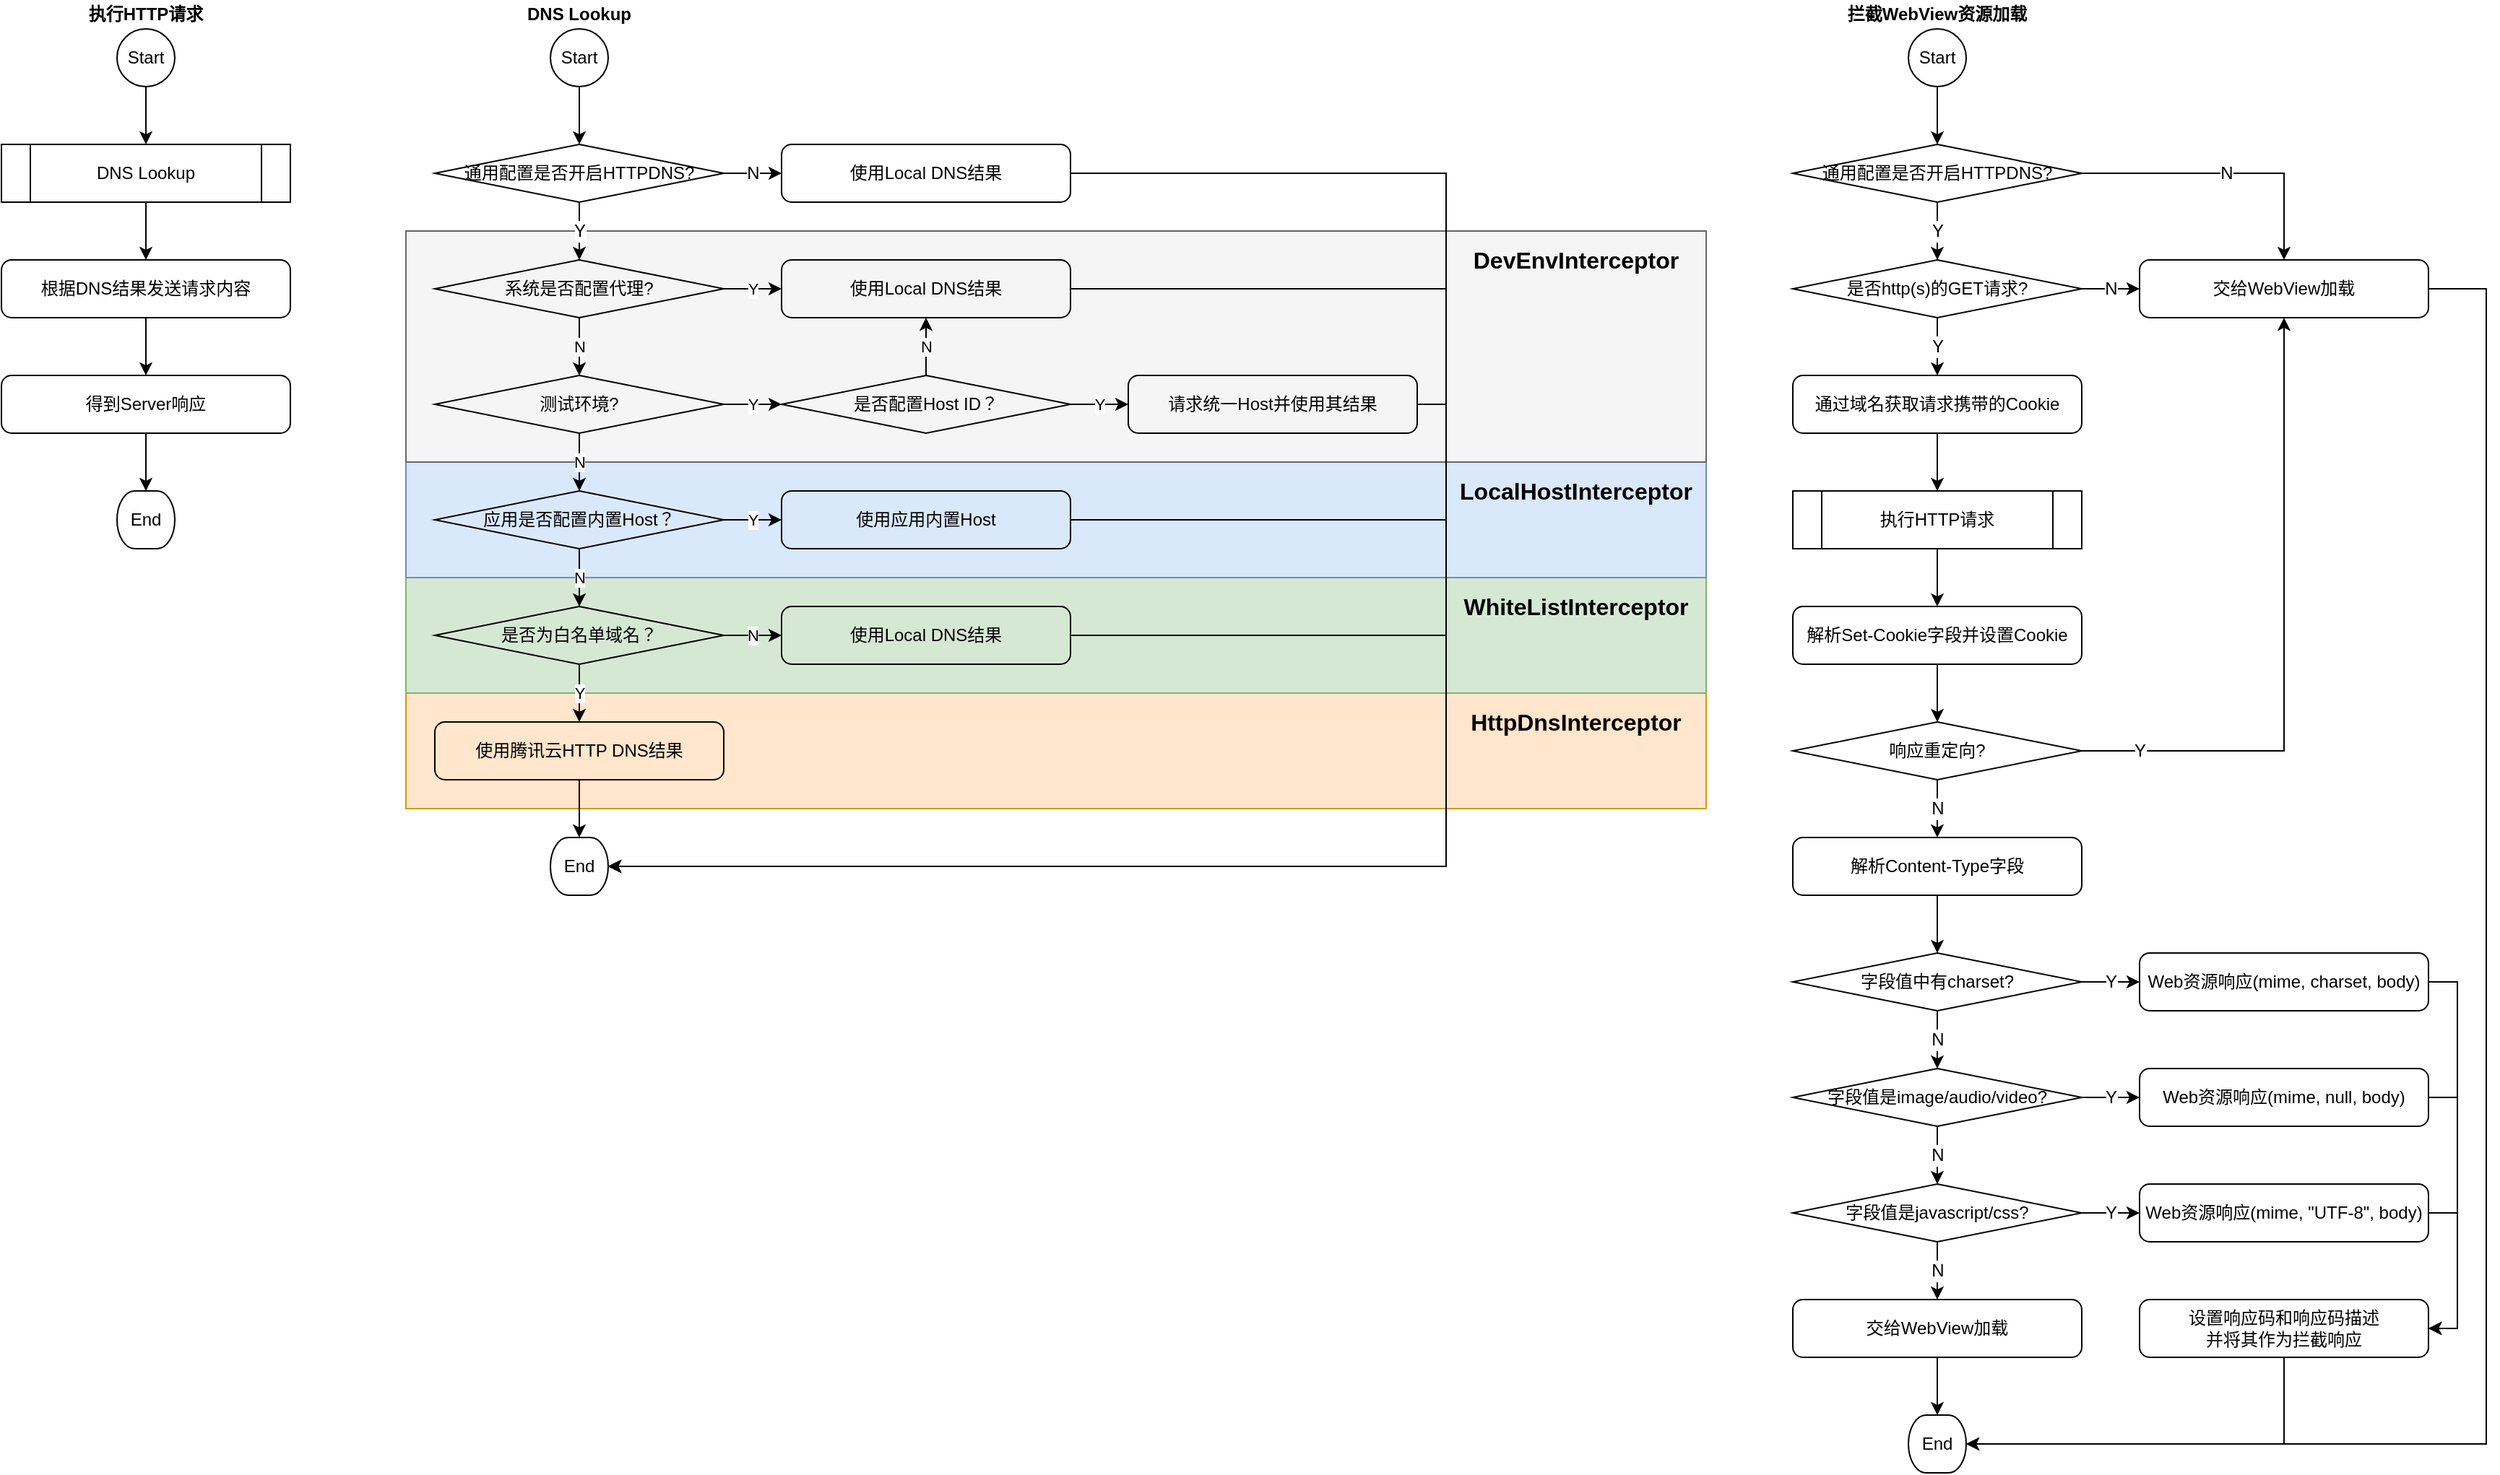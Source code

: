 <mxfile version="14.9.0" type="github">
  <diagram id="89KW_1dWedbiyGsjmDrg" name="Page-1">
    <mxGraphModel dx="2585" dy="1385" grid="1" gridSize="10" guides="1" tooltips="1" connect="1" arrows="1" fold="1" page="1" pageScale="1" pageWidth="827" pageHeight="1169" math="0" shadow="0">
      <root>
        <mxCell id="0" />
        <mxCell id="1" parent="0" />
        <mxCell id="Pe1yKk_wz3yDoeoVBeo1-56" value="" style="rounded=0;whiteSpace=wrap;html=1;strokeWidth=1;fillColor=#ffe6cc;strokeColor=#d79b00;" vertex="1" parent="1">
          <mxGeometry x="320" y="660" width="900" height="80" as="geometry" />
        </mxCell>
        <mxCell id="Pe1yKk_wz3yDoeoVBeo1-54" value="" style="rounded=0;whiteSpace=wrap;html=1;strokeWidth=1;fillColor=#d5e8d4;strokeColor=#82b366;" vertex="1" parent="1">
          <mxGeometry x="320" y="580" width="900" height="80" as="geometry" />
        </mxCell>
        <mxCell id="Pe1yKk_wz3yDoeoVBeo1-52" value="" style="rounded=0;whiteSpace=wrap;html=1;strokeWidth=1;fillColor=#dae8fc;strokeColor=#6c8ebf;" vertex="1" parent="1">
          <mxGeometry x="320" y="500" width="900" height="80" as="geometry" />
        </mxCell>
        <mxCell id="Pe1yKk_wz3yDoeoVBeo1-50" value="" style="rounded=0;whiteSpace=wrap;html=1;strokeWidth=1;fillColor=#f5f5f5;strokeColor=#666666;fontColor=#333333;" vertex="1" parent="1">
          <mxGeometry x="320" y="340" width="900" height="160" as="geometry" />
        </mxCell>
        <mxCell id="Pe1yKk_wz3yDoeoVBeo1-3" style="edgeStyle=orthogonalEdgeStyle;rounded=0;orthogonalLoop=1;jettySize=auto;html=1;" edge="1" parent="1" source="Pe1yKk_wz3yDoeoVBeo1-7" target="Pe1yKk_wz3yDoeoVBeo1-4">
          <mxGeometry relative="1" as="geometry">
            <mxPoint x="140" y="240" as="sourcePoint" />
            <mxPoint x="140" y="280" as="targetPoint" />
          </mxGeometry>
        </mxCell>
        <mxCell id="Pe1yKk_wz3yDoeoVBeo1-12" style="edgeStyle=orthogonalEdgeStyle;rounded=0;orthogonalLoop=1;jettySize=auto;html=1;exitX=0.5;exitY=1;exitDx=0;exitDy=0;entryX=0.5;entryY=0;entryDx=0;entryDy=0;" edge="1" parent="1" source="Pe1yKk_wz3yDoeoVBeo1-4" target="Pe1yKk_wz3yDoeoVBeo1-6">
          <mxGeometry relative="1" as="geometry" />
        </mxCell>
        <mxCell id="Pe1yKk_wz3yDoeoVBeo1-4" value="DNS Lookup" style="shape=process;whiteSpace=wrap;html=1;backgroundOutline=1;strokeWidth=1;fillColor=none;" vertex="1" parent="1">
          <mxGeometry x="40" y="280" width="200" height="40" as="geometry" />
        </mxCell>
        <mxCell id="Pe1yKk_wz3yDoeoVBeo1-13" style="edgeStyle=orthogonalEdgeStyle;rounded=0;orthogonalLoop=1;jettySize=auto;html=1;exitX=0.5;exitY=1;exitDx=0;exitDy=0;entryX=0.5;entryY=0;entryDx=0;entryDy=0;" edge="1" parent="1" source="Pe1yKk_wz3yDoeoVBeo1-6" target="Pe1yKk_wz3yDoeoVBeo1-10">
          <mxGeometry relative="1" as="geometry" />
        </mxCell>
        <mxCell id="Pe1yKk_wz3yDoeoVBeo1-6" value="根据DNS结果发送请求内容" style="rounded=1;whiteSpace=wrap;html=1;absoluteArcSize=1;arcSize=14;strokeWidth=1;fillColor=none;" vertex="1" parent="1">
          <mxGeometry x="40" y="360" width="200" height="40" as="geometry" />
        </mxCell>
        <mxCell id="Pe1yKk_wz3yDoeoVBeo1-7" value="Start" style="strokeWidth=1;html=1;shape=mxgraph.flowchart.start_2;whiteSpace=wrap;fillColor=none;" vertex="1" parent="1">
          <mxGeometry x="120" y="200" width="40" height="40" as="geometry" />
        </mxCell>
        <mxCell id="Pe1yKk_wz3yDoeoVBeo1-9" value="执行HTTP请求" style="text;html=1;strokeColor=none;fillColor=none;align=center;verticalAlign=middle;whiteSpace=wrap;rounded=0;fontStyle=1" vertex="1" parent="1">
          <mxGeometry x="40" y="180" width="200" height="20" as="geometry" />
        </mxCell>
        <mxCell id="Pe1yKk_wz3yDoeoVBeo1-14" style="edgeStyle=orthogonalEdgeStyle;rounded=0;orthogonalLoop=1;jettySize=auto;html=1;exitX=0.5;exitY=1;exitDx=0;exitDy=0;entryX=0.5;entryY=0;entryDx=0;entryDy=0;entryPerimeter=0;" edge="1" parent="1" source="Pe1yKk_wz3yDoeoVBeo1-10" target="Pe1yKk_wz3yDoeoVBeo1-11">
          <mxGeometry relative="1" as="geometry" />
        </mxCell>
        <mxCell id="Pe1yKk_wz3yDoeoVBeo1-10" value="得到Server响应" style="rounded=1;whiteSpace=wrap;html=1;absoluteArcSize=1;arcSize=14;strokeWidth=1;fillColor=none;" vertex="1" parent="1">
          <mxGeometry x="40" y="440" width="200" height="40" as="geometry" />
        </mxCell>
        <mxCell id="Pe1yKk_wz3yDoeoVBeo1-11" value="End" style="strokeWidth=1;html=1;shape=mxgraph.flowchart.terminator;whiteSpace=wrap;fillColor=none;" vertex="1" parent="1">
          <mxGeometry x="120" y="520" width="40" height="40" as="geometry" />
        </mxCell>
        <mxCell id="Pe1yKk_wz3yDoeoVBeo1-19" style="edgeStyle=orthogonalEdgeStyle;rounded=0;orthogonalLoop=1;jettySize=auto;html=1;exitX=0.5;exitY=1;exitDx=0;exitDy=0;exitPerimeter=0;" edge="1" parent="1" source="Pe1yKk_wz3yDoeoVBeo1-16" target="Pe1yKk_wz3yDoeoVBeo1-60">
          <mxGeometry relative="1" as="geometry">
            <mxPoint x="440" y="360" as="targetPoint" />
          </mxGeometry>
        </mxCell>
        <mxCell id="Pe1yKk_wz3yDoeoVBeo1-16" value="Start" style="strokeWidth=1;html=1;shape=mxgraph.flowchart.start_2;whiteSpace=wrap;fillColor=none;" vertex="1" parent="1">
          <mxGeometry x="420" y="200" width="40" height="40" as="geometry" />
        </mxCell>
        <mxCell id="Pe1yKk_wz3yDoeoVBeo1-17" value="DNS Lookup" style="text;html=1;strokeColor=none;fillColor=none;align=center;verticalAlign=middle;whiteSpace=wrap;rounded=0;fontStyle=1" vertex="1" parent="1">
          <mxGeometry x="340" y="180" width="200" height="20" as="geometry" />
        </mxCell>
        <mxCell id="Pe1yKk_wz3yDoeoVBeo1-22" value="N" style="edgeStyle=orthogonalEdgeStyle;rounded=0;orthogonalLoop=1;jettySize=auto;html=1;exitX=0.5;exitY=1;exitDx=0;exitDy=0;exitPerimeter=0;" edge="1" parent="1" source="Pe1yKk_wz3yDoeoVBeo1-20" target="Pe1yKk_wz3yDoeoVBeo1-23">
          <mxGeometry relative="1" as="geometry">
            <mxPoint x="440" y="440" as="targetPoint" />
          </mxGeometry>
        </mxCell>
        <mxCell id="Pe1yKk_wz3yDoeoVBeo1-28" value="Y" style="edgeStyle=orthogonalEdgeStyle;rounded=0;orthogonalLoop=1;jettySize=auto;html=1;exitX=1;exitY=0.5;exitDx=0;exitDy=0;exitPerimeter=0;entryX=0;entryY=0.5;entryDx=0;entryDy=0;" edge="1" parent="1" source="Pe1yKk_wz3yDoeoVBeo1-20" target="Pe1yKk_wz3yDoeoVBeo1-27">
          <mxGeometry relative="1" as="geometry" />
        </mxCell>
        <mxCell id="Pe1yKk_wz3yDoeoVBeo1-20" value="系统是否配置代理?" style="strokeWidth=1;html=1;shape=mxgraph.flowchart.decision;whiteSpace=wrap;fillColor=none;" vertex="1" parent="1">
          <mxGeometry x="340" y="360" width="200" height="40" as="geometry" />
        </mxCell>
        <mxCell id="Pe1yKk_wz3yDoeoVBeo1-29" value="Y" style="edgeStyle=orthogonalEdgeStyle;rounded=0;orthogonalLoop=1;jettySize=auto;html=1;" edge="1" parent="1" source="Pe1yKk_wz3yDoeoVBeo1-23" target="Pe1yKk_wz3yDoeoVBeo1-26">
          <mxGeometry relative="1" as="geometry" />
        </mxCell>
        <mxCell id="Pe1yKk_wz3yDoeoVBeo1-34" value="N" style="edgeStyle=orthogonalEdgeStyle;rounded=0;orthogonalLoop=1;jettySize=auto;html=1;exitX=0.5;exitY=1;exitDx=0;exitDy=0;exitPerimeter=0;" edge="1" parent="1" source="Pe1yKk_wz3yDoeoVBeo1-23" target="Pe1yKk_wz3yDoeoVBeo1-35">
          <mxGeometry relative="1" as="geometry">
            <mxPoint x="440.0" y="520" as="targetPoint" />
          </mxGeometry>
        </mxCell>
        <mxCell id="Pe1yKk_wz3yDoeoVBeo1-23" value="测试环境?" style="strokeWidth=1;html=1;shape=mxgraph.flowchart.decision;whiteSpace=wrap;fillColor=none;" vertex="1" parent="1">
          <mxGeometry x="340" y="440" width="200" height="40" as="geometry" />
        </mxCell>
        <mxCell id="Pe1yKk_wz3yDoeoVBeo1-30" value="N" style="edgeStyle=orthogonalEdgeStyle;rounded=0;orthogonalLoop=1;jettySize=auto;html=1;exitX=0.5;exitY=0;exitDx=0;exitDy=0;exitPerimeter=0;" edge="1" parent="1" source="Pe1yKk_wz3yDoeoVBeo1-26" target="Pe1yKk_wz3yDoeoVBeo1-27">
          <mxGeometry relative="1" as="geometry" />
        </mxCell>
        <mxCell id="Pe1yKk_wz3yDoeoVBeo1-32" value="Y" style="edgeStyle=orthogonalEdgeStyle;rounded=0;orthogonalLoop=1;jettySize=auto;html=1;" edge="1" parent="1" source="Pe1yKk_wz3yDoeoVBeo1-26" target="Pe1yKk_wz3yDoeoVBeo1-31">
          <mxGeometry relative="1" as="geometry" />
        </mxCell>
        <mxCell id="Pe1yKk_wz3yDoeoVBeo1-26" value="是否配置Host ID？" style="strokeWidth=1;html=1;shape=mxgraph.flowchart.decision;whiteSpace=wrap;fillColor=none;" vertex="1" parent="1">
          <mxGeometry x="580" y="440" width="200" height="40" as="geometry" />
        </mxCell>
        <mxCell id="Pe1yKk_wz3yDoeoVBeo1-48" style="edgeStyle=orthogonalEdgeStyle;rounded=0;orthogonalLoop=1;jettySize=auto;html=1;exitX=1;exitY=0.5;exitDx=0;exitDy=0;entryX=1;entryY=0.5;entryDx=0;entryDy=0;entryPerimeter=0;" edge="1" parent="1" source="Pe1yKk_wz3yDoeoVBeo1-27" target="Pe1yKk_wz3yDoeoVBeo1-44">
          <mxGeometry relative="1" as="geometry">
            <Array as="points">
              <mxPoint x="1040" y="380" />
              <mxPoint x="1040" y="780" />
            </Array>
          </mxGeometry>
        </mxCell>
        <mxCell id="Pe1yKk_wz3yDoeoVBeo1-27" value="使用Local DNS结果" style="rounded=1;whiteSpace=wrap;html=1;absoluteArcSize=1;arcSize=14;strokeWidth=1;fillColor=none;" vertex="1" parent="1">
          <mxGeometry x="580" y="360" width="200" height="40" as="geometry" />
        </mxCell>
        <mxCell id="Pe1yKk_wz3yDoeoVBeo1-49" style="edgeStyle=orthogonalEdgeStyle;rounded=0;orthogonalLoop=1;jettySize=auto;html=1;exitX=1;exitY=0.5;exitDx=0;exitDy=0;" edge="1" parent="1" source="Pe1yKk_wz3yDoeoVBeo1-31" target="Pe1yKk_wz3yDoeoVBeo1-44">
          <mxGeometry relative="1" as="geometry">
            <Array as="points">
              <mxPoint x="1040" y="460" />
              <mxPoint x="1040" y="780" />
            </Array>
          </mxGeometry>
        </mxCell>
        <mxCell id="Pe1yKk_wz3yDoeoVBeo1-31" value="请求统一Host并使用其结果" style="rounded=1;whiteSpace=wrap;html=1;absoluteArcSize=1;arcSize=14;strokeWidth=1;fillColor=none;" vertex="1" parent="1">
          <mxGeometry x="820" y="440" width="200" height="40" as="geometry" />
        </mxCell>
        <mxCell id="Pe1yKk_wz3yDoeoVBeo1-37" value="Y" style="edgeStyle=orthogonalEdgeStyle;rounded=0;orthogonalLoop=1;jettySize=auto;html=1;exitX=1;exitY=0.5;exitDx=0;exitDy=0;exitPerimeter=0;" edge="1" parent="1" source="Pe1yKk_wz3yDoeoVBeo1-35" target="Pe1yKk_wz3yDoeoVBeo1-36">
          <mxGeometry relative="1" as="geometry" />
        </mxCell>
        <mxCell id="Pe1yKk_wz3yDoeoVBeo1-39" value="N" style="edgeStyle=orthogonalEdgeStyle;rounded=0;orthogonalLoop=1;jettySize=auto;html=1;exitX=0.5;exitY=1;exitDx=0;exitDy=0;exitPerimeter=0;" edge="1" parent="1" source="Pe1yKk_wz3yDoeoVBeo1-35" target="Pe1yKk_wz3yDoeoVBeo1-38">
          <mxGeometry relative="1" as="geometry" />
        </mxCell>
        <mxCell id="Pe1yKk_wz3yDoeoVBeo1-35" value="应用是否配置内置Host？" style="strokeWidth=1;html=1;shape=mxgraph.flowchart.decision;whiteSpace=wrap;fillColor=none;" vertex="1" parent="1">
          <mxGeometry x="340" y="520" width="200" height="40" as="geometry" />
        </mxCell>
        <mxCell id="Pe1yKk_wz3yDoeoVBeo1-47" style="edgeStyle=orthogonalEdgeStyle;rounded=0;orthogonalLoop=1;jettySize=auto;html=1;exitX=1;exitY=0.5;exitDx=0;exitDy=0;entryX=1;entryY=0.5;entryDx=0;entryDy=0;entryPerimeter=0;" edge="1" parent="1" source="Pe1yKk_wz3yDoeoVBeo1-36" target="Pe1yKk_wz3yDoeoVBeo1-44">
          <mxGeometry relative="1" as="geometry">
            <Array as="points">
              <mxPoint x="1040" y="540" />
              <mxPoint x="1040" y="780" />
            </Array>
          </mxGeometry>
        </mxCell>
        <mxCell id="Pe1yKk_wz3yDoeoVBeo1-36" value="使用应用内置Host" style="rounded=1;whiteSpace=wrap;html=1;absoluteArcSize=1;arcSize=14;strokeWidth=1;fillColor=none;" vertex="1" parent="1">
          <mxGeometry x="580" y="520" width="200" height="40" as="geometry" />
        </mxCell>
        <mxCell id="Pe1yKk_wz3yDoeoVBeo1-41" value="N" style="edgeStyle=orthogonalEdgeStyle;rounded=0;orthogonalLoop=1;jettySize=auto;html=1;exitX=1;exitY=0.5;exitDx=0;exitDy=0;exitPerimeter=0;" edge="1" parent="1" source="Pe1yKk_wz3yDoeoVBeo1-38" target="Pe1yKk_wz3yDoeoVBeo1-40">
          <mxGeometry relative="1" as="geometry" />
        </mxCell>
        <mxCell id="Pe1yKk_wz3yDoeoVBeo1-43" value="Y" style="edgeStyle=orthogonalEdgeStyle;rounded=0;orthogonalLoop=1;jettySize=auto;html=1;exitX=0.5;exitY=1;exitDx=0;exitDy=0;exitPerimeter=0;entryX=0.5;entryY=0;entryDx=0;entryDy=0;" edge="1" parent="1" source="Pe1yKk_wz3yDoeoVBeo1-38" target="Pe1yKk_wz3yDoeoVBeo1-42">
          <mxGeometry relative="1" as="geometry" />
        </mxCell>
        <mxCell id="Pe1yKk_wz3yDoeoVBeo1-38" value="是否为白名单域名？" style="strokeWidth=1;html=1;shape=mxgraph.flowchart.decision;whiteSpace=wrap;fillColor=none;" vertex="1" parent="1">
          <mxGeometry x="340" y="600" width="200" height="40" as="geometry" />
        </mxCell>
        <mxCell id="Pe1yKk_wz3yDoeoVBeo1-46" style="edgeStyle=orthogonalEdgeStyle;rounded=0;orthogonalLoop=1;jettySize=auto;html=1;exitX=1;exitY=0.5;exitDx=0;exitDy=0;entryX=1;entryY=0.5;entryDx=0;entryDy=0;entryPerimeter=0;" edge="1" parent="1" source="Pe1yKk_wz3yDoeoVBeo1-40" target="Pe1yKk_wz3yDoeoVBeo1-44">
          <mxGeometry relative="1" as="geometry">
            <Array as="points">
              <mxPoint x="1040" y="620" />
              <mxPoint x="1040" y="780" />
            </Array>
          </mxGeometry>
        </mxCell>
        <mxCell id="Pe1yKk_wz3yDoeoVBeo1-40" value="使用Local DNS结果" style="rounded=1;whiteSpace=wrap;html=1;absoluteArcSize=1;arcSize=14;strokeWidth=1;fillColor=none;" vertex="1" parent="1">
          <mxGeometry x="580" y="600" width="200" height="40" as="geometry" />
        </mxCell>
        <mxCell id="Pe1yKk_wz3yDoeoVBeo1-45" style="edgeStyle=orthogonalEdgeStyle;rounded=0;orthogonalLoop=1;jettySize=auto;html=1;exitX=0.5;exitY=1;exitDx=0;exitDy=0;entryX=0.5;entryY=0;entryDx=0;entryDy=0;entryPerimeter=0;" edge="1" parent="1" source="Pe1yKk_wz3yDoeoVBeo1-42" target="Pe1yKk_wz3yDoeoVBeo1-44">
          <mxGeometry relative="1" as="geometry" />
        </mxCell>
        <mxCell id="Pe1yKk_wz3yDoeoVBeo1-42" value="使用腾讯云HTTP DNS结果" style="rounded=1;whiteSpace=wrap;html=1;absoluteArcSize=1;arcSize=14;strokeWidth=1;fillColor=none;" vertex="1" parent="1">
          <mxGeometry x="340" y="680" width="200" height="40" as="geometry" />
        </mxCell>
        <mxCell id="Pe1yKk_wz3yDoeoVBeo1-44" value="End" style="strokeWidth=1;html=1;shape=mxgraph.flowchart.terminator;whiteSpace=wrap;fillColor=none;" vertex="1" parent="1">
          <mxGeometry x="420" y="760" width="40" height="40" as="geometry" />
        </mxCell>
        <mxCell id="Pe1yKk_wz3yDoeoVBeo1-51" value="DevEnvInterceptor" style="text;html=1;strokeColor=none;fillColor=none;align=center;verticalAlign=middle;whiteSpace=wrap;rounded=0;fontSize=16;fontStyle=1" vertex="1" parent="1">
          <mxGeometry x="1040" y="340" width="180" height="40" as="geometry" />
        </mxCell>
        <mxCell id="Pe1yKk_wz3yDoeoVBeo1-53" value="LocalHostInterceptor" style="text;html=1;strokeColor=none;fillColor=none;align=center;verticalAlign=middle;whiteSpace=wrap;rounded=0;fontSize=16;fontStyle=1" vertex="1" parent="1">
          <mxGeometry x="1040" y="500" width="180" height="40" as="geometry" />
        </mxCell>
        <mxCell id="Pe1yKk_wz3yDoeoVBeo1-55" value="WhiteListInterceptor" style="text;html=1;strokeColor=none;fillColor=none;align=center;verticalAlign=middle;whiteSpace=wrap;rounded=0;fontSize=16;fontStyle=1" vertex="1" parent="1">
          <mxGeometry x="1040" y="580" width="180" height="40" as="geometry" />
        </mxCell>
        <mxCell id="Pe1yKk_wz3yDoeoVBeo1-57" value="HttpDnsInterceptor" style="text;html=1;strokeColor=none;fillColor=none;align=center;verticalAlign=middle;whiteSpace=wrap;rounded=0;fontSize=16;fontStyle=1" vertex="1" parent="1">
          <mxGeometry x="1040" y="660" width="180" height="40" as="geometry" />
        </mxCell>
        <mxCell id="Pe1yKk_wz3yDoeoVBeo1-66" style="edgeStyle=orthogonalEdgeStyle;rounded=0;orthogonalLoop=1;jettySize=auto;html=1;exitX=0.5;exitY=1;exitDx=0;exitDy=0;exitPerimeter=0;entryX=0.5;entryY=0;entryDx=0;entryDy=0;entryPerimeter=0;labelBackgroundColor=#ffffff;fontSize=12;" edge="1" parent="1" source="Pe1yKk_wz3yDoeoVBeo1-58" target="Pe1yKk_wz3yDoeoVBeo1-65">
          <mxGeometry relative="1" as="geometry" />
        </mxCell>
        <mxCell id="Pe1yKk_wz3yDoeoVBeo1-58" value="Start" style="strokeWidth=1;html=1;shape=mxgraph.flowchart.start_2;whiteSpace=wrap;fillColor=none;" vertex="1" parent="1">
          <mxGeometry x="1360" y="200" width="40" height="40" as="geometry" />
        </mxCell>
        <mxCell id="Pe1yKk_wz3yDoeoVBeo1-59" value="拦截WebView资源加载" style="text;html=1;strokeColor=none;fillColor=none;align=center;verticalAlign=middle;whiteSpace=wrap;rounded=0;fontStyle=1" vertex="1" parent="1">
          <mxGeometry x="1280" y="180" width="200" height="20" as="geometry" />
        </mxCell>
        <mxCell id="Pe1yKk_wz3yDoeoVBeo1-61" value="Y" style="edgeStyle=orthogonalEdgeStyle;rounded=0;orthogonalLoop=1;jettySize=auto;html=1;exitX=0.5;exitY=1;exitDx=0;exitDy=0;exitPerimeter=0;entryX=0.5;entryY=0;entryDx=0;entryDy=0;entryPerimeter=0;labelBackgroundColor=#ffffff;fontSize=12;" edge="1" parent="1" source="Pe1yKk_wz3yDoeoVBeo1-60" target="Pe1yKk_wz3yDoeoVBeo1-20">
          <mxGeometry relative="1" as="geometry" />
        </mxCell>
        <mxCell id="Pe1yKk_wz3yDoeoVBeo1-62" value="N" style="edgeStyle=orthogonalEdgeStyle;rounded=0;orthogonalLoop=1;jettySize=auto;html=1;exitX=1;exitY=0.5;exitDx=0;exitDy=0;exitPerimeter=0;labelBackgroundColor=#ffffff;fontSize=12;" edge="1" parent="1" source="Pe1yKk_wz3yDoeoVBeo1-60" target="Pe1yKk_wz3yDoeoVBeo1-63">
          <mxGeometry relative="1" as="geometry" />
        </mxCell>
        <mxCell id="Pe1yKk_wz3yDoeoVBeo1-60" value="通用配置是否开启HTTPDNS?" style="strokeWidth=1;html=1;shape=mxgraph.flowchart.decision;whiteSpace=wrap;fillColor=none;" vertex="1" parent="1">
          <mxGeometry x="340" y="280" width="200" height="40" as="geometry" />
        </mxCell>
        <mxCell id="Pe1yKk_wz3yDoeoVBeo1-64" style="edgeStyle=orthogonalEdgeStyle;rounded=0;orthogonalLoop=1;jettySize=auto;html=1;exitX=1;exitY=0.5;exitDx=0;exitDy=0;labelBackgroundColor=#ffffff;fontSize=12;" edge="1" parent="1" source="Pe1yKk_wz3yDoeoVBeo1-63" target="Pe1yKk_wz3yDoeoVBeo1-44">
          <mxGeometry relative="1" as="geometry">
            <Array as="points">
              <mxPoint x="1040" y="300" />
              <mxPoint x="1040" y="780" />
            </Array>
          </mxGeometry>
        </mxCell>
        <mxCell id="Pe1yKk_wz3yDoeoVBeo1-63" value="使用Local DNS结果" style="rounded=1;whiteSpace=wrap;html=1;absoluteArcSize=1;arcSize=14;strokeWidth=1;fillColor=none;" vertex="1" parent="1">
          <mxGeometry x="580" y="280" width="200" height="40" as="geometry" />
        </mxCell>
        <mxCell id="Pe1yKk_wz3yDoeoVBeo1-68" value="N" style="edgeStyle=orthogonalEdgeStyle;rounded=0;orthogonalLoop=1;jettySize=auto;html=1;exitX=1;exitY=0.5;exitDx=0;exitDy=0;exitPerimeter=0;labelBackgroundColor=#ffffff;fontSize=12;" edge="1" parent="1" source="Pe1yKk_wz3yDoeoVBeo1-65" target="Pe1yKk_wz3yDoeoVBeo1-67">
          <mxGeometry relative="1" as="geometry" />
        </mxCell>
        <mxCell id="Pe1yKk_wz3yDoeoVBeo1-70" value="Y" style="edgeStyle=orthogonalEdgeStyle;rounded=0;orthogonalLoop=1;jettySize=auto;html=1;exitX=0.5;exitY=1;exitDx=0;exitDy=0;exitPerimeter=0;entryX=0.5;entryY=0;entryDx=0;entryDy=0;entryPerimeter=0;labelBackgroundColor=#ffffff;fontSize=12;" edge="1" parent="1" source="Pe1yKk_wz3yDoeoVBeo1-65" target="Pe1yKk_wz3yDoeoVBeo1-69">
          <mxGeometry relative="1" as="geometry" />
        </mxCell>
        <mxCell id="Pe1yKk_wz3yDoeoVBeo1-65" value="通用配置是否开启HTTPDNS?" style="strokeWidth=1;html=1;shape=mxgraph.flowchart.decision;whiteSpace=wrap;fillColor=none;" vertex="1" parent="1">
          <mxGeometry x="1280" y="280" width="200" height="40" as="geometry" />
        </mxCell>
        <mxCell id="Pe1yKk_wz3yDoeoVBeo1-104" style="edgeStyle=orthogonalEdgeStyle;rounded=0;orthogonalLoop=1;jettySize=auto;html=1;exitX=1;exitY=0.5;exitDx=0;exitDy=0;labelBackgroundColor=#ffffff;fontSize=12;" edge="1" parent="1" source="Pe1yKk_wz3yDoeoVBeo1-67" target="Pe1yKk_wz3yDoeoVBeo1-101">
          <mxGeometry relative="1" as="geometry">
            <Array as="points">
              <mxPoint x="1760" y="380" />
              <mxPoint x="1760" y="1180" />
            </Array>
          </mxGeometry>
        </mxCell>
        <mxCell id="Pe1yKk_wz3yDoeoVBeo1-67" value="交给WebView加载" style="rounded=1;whiteSpace=wrap;html=1;absoluteArcSize=1;arcSize=14;strokeWidth=1;fillColor=none;" vertex="1" parent="1">
          <mxGeometry x="1520" y="360" width="200" height="40" as="geometry" />
        </mxCell>
        <mxCell id="Pe1yKk_wz3yDoeoVBeo1-71" value="N" style="edgeStyle=orthogonalEdgeStyle;rounded=0;orthogonalLoop=1;jettySize=auto;html=1;exitX=1;exitY=0.5;exitDx=0;exitDy=0;exitPerimeter=0;labelBackgroundColor=#ffffff;fontSize=12;" edge="1" parent="1" source="Pe1yKk_wz3yDoeoVBeo1-69" target="Pe1yKk_wz3yDoeoVBeo1-67">
          <mxGeometry relative="1" as="geometry" />
        </mxCell>
        <mxCell id="Pe1yKk_wz3yDoeoVBeo1-73" value="Y" style="edgeStyle=orthogonalEdgeStyle;rounded=0;orthogonalLoop=1;jettySize=auto;html=1;exitX=0.5;exitY=1;exitDx=0;exitDy=0;exitPerimeter=0;labelBackgroundColor=#ffffff;fontSize=12;" edge="1" parent="1" source="Pe1yKk_wz3yDoeoVBeo1-69" target="Pe1yKk_wz3yDoeoVBeo1-72">
          <mxGeometry relative="1" as="geometry" />
        </mxCell>
        <mxCell id="Pe1yKk_wz3yDoeoVBeo1-69" value="是否http(s)的GET请求?" style="strokeWidth=1;html=1;shape=mxgraph.flowchart.decision;whiteSpace=wrap;fillColor=none;" vertex="1" parent="1">
          <mxGeometry x="1280" y="360" width="200" height="40" as="geometry" />
        </mxCell>
        <mxCell id="Pe1yKk_wz3yDoeoVBeo1-75" style="edgeStyle=orthogonalEdgeStyle;rounded=0;orthogonalLoop=1;jettySize=auto;html=1;exitX=0.5;exitY=1;exitDx=0;exitDy=0;entryX=0.5;entryY=0;entryDx=0;entryDy=0;labelBackgroundColor=#ffffff;fontSize=12;" edge="1" parent="1" source="Pe1yKk_wz3yDoeoVBeo1-72" target="Pe1yKk_wz3yDoeoVBeo1-74">
          <mxGeometry relative="1" as="geometry" />
        </mxCell>
        <mxCell id="Pe1yKk_wz3yDoeoVBeo1-72" value="通过域名获取请求携带的Cookie" style="rounded=1;whiteSpace=wrap;html=1;absoluteArcSize=1;arcSize=14;strokeWidth=1;fillColor=none;" vertex="1" parent="1">
          <mxGeometry x="1280" y="440" width="200" height="40" as="geometry" />
        </mxCell>
        <mxCell id="Pe1yKk_wz3yDoeoVBeo1-77" style="edgeStyle=orthogonalEdgeStyle;rounded=0;orthogonalLoop=1;jettySize=auto;html=1;exitX=0.5;exitY=1;exitDx=0;exitDy=0;entryX=0.5;entryY=0;entryDx=0;entryDy=0;labelBackgroundColor=#ffffff;fontSize=12;" edge="1" parent="1" source="Pe1yKk_wz3yDoeoVBeo1-74" target="Pe1yKk_wz3yDoeoVBeo1-76">
          <mxGeometry relative="1" as="geometry" />
        </mxCell>
        <mxCell id="Pe1yKk_wz3yDoeoVBeo1-74" value="执行HTTP请求" style="shape=process;whiteSpace=wrap;html=1;backgroundOutline=1;fontSize=12;strokeWidth=1;fillColor=none;" vertex="1" parent="1">
          <mxGeometry x="1280" y="520" width="200" height="40" as="geometry" />
        </mxCell>
        <mxCell id="Pe1yKk_wz3yDoeoVBeo1-79" style="edgeStyle=orthogonalEdgeStyle;rounded=0;orthogonalLoop=1;jettySize=auto;html=1;exitX=0.5;exitY=1;exitDx=0;exitDy=0;entryX=0.5;entryY=0;entryDx=0;entryDy=0;entryPerimeter=0;labelBackgroundColor=#ffffff;fontSize=12;" edge="1" parent="1" source="Pe1yKk_wz3yDoeoVBeo1-76" target="Pe1yKk_wz3yDoeoVBeo1-78">
          <mxGeometry relative="1" as="geometry" />
        </mxCell>
        <mxCell id="Pe1yKk_wz3yDoeoVBeo1-76" value="解析Set-Cookie字段并设置Cookie" style="rounded=1;whiteSpace=wrap;html=1;absoluteArcSize=1;arcSize=14;strokeWidth=1;fillColor=none;" vertex="1" parent="1">
          <mxGeometry x="1280" y="600" width="200" height="40" as="geometry" />
        </mxCell>
        <mxCell id="Pe1yKk_wz3yDoeoVBeo1-80" value="Y" style="edgeStyle=orthogonalEdgeStyle;rounded=0;orthogonalLoop=1;jettySize=auto;html=1;exitX=1;exitY=0.5;exitDx=0;exitDy=0;exitPerimeter=0;labelBackgroundColor=#ffffff;fontSize=12;" edge="1" parent="1" source="Pe1yKk_wz3yDoeoVBeo1-78" target="Pe1yKk_wz3yDoeoVBeo1-67">
          <mxGeometry x="-0.818" relative="1" as="geometry">
            <mxPoint as="offset" />
          </mxGeometry>
        </mxCell>
        <mxCell id="Pe1yKk_wz3yDoeoVBeo1-82" value="N" style="edgeStyle=orthogonalEdgeStyle;rounded=0;orthogonalLoop=1;jettySize=auto;html=1;exitX=0.5;exitY=1;exitDx=0;exitDy=0;exitPerimeter=0;labelBackgroundColor=#ffffff;fontSize=12;" edge="1" parent="1" source="Pe1yKk_wz3yDoeoVBeo1-78" target="Pe1yKk_wz3yDoeoVBeo1-86">
          <mxGeometry relative="1" as="geometry" />
        </mxCell>
        <mxCell id="Pe1yKk_wz3yDoeoVBeo1-78" value="响应重定向?" style="strokeWidth=1;html=1;shape=mxgraph.flowchart.decision;whiteSpace=wrap;fillColor=none;" vertex="1" parent="1">
          <mxGeometry x="1280" y="680" width="200" height="40" as="geometry" />
        </mxCell>
        <mxCell id="Pe1yKk_wz3yDoeoVBeo1-84" value="Y" style="edgeStyle=orthogonalEdgeStyle;rounded=0;orthogonalLoop=1;jettySize=auto;html=1;exitX=1;exitY=0.5;exitDx=0;exitDy=0;exitPerimeter=0;labelBackgroundColor=#ffffff;fontSize=12;" edge="1" parent="1" source="Pe1yKk_wz3yDoeoVBeo1-81" target="Pe1yKk_wz3yDoeoVBeo1-83">
          <mxGeometry relative="1" as="geometry" />
        </mxCell>
        <mxCell id="Pe1yKk_wz3yDoeoVBeo1-88" value="N" style="edgeStyle=orthogonalEdgeStyle;rounded=0;orthogonalLoop=1;jettySize=auto;html=1;exitX=0.5;exitY=1;exitDx=0;exitDy=0;exitPerimeter=0;entryX=0.5;entryY=0;entryDx=0;entryDy=0;entryPerimeter=0;labelBackgroundColor=#ffffff;fontSize=12;" edge="1" parent="1" source="Pe1yKk_wz3yDoeoVBeo1-81" target="Pe1yKk_wz3yDoeoVBeo1-85">
          <mxGeometry relative="1" as="geometry" />
        </mxCell>
        <mxCell id="Pe1yKk_wz3yDoeoVBeo1-81" value="字段值中有charset?" style="strokeWidth=1;html=1;shape=mxgraph.flowchart.decision;whiteSpace=wrap;fillColor=none;" vertex="1" parent="1">
          <mxGeometry x="1280" y="840" width="200" height="40" as="geometry" />
        </mxCell>
        <mxCell id="Pe1yKk_wz3yDoeoVBeo1-98" style="edgeStyle=orthogonalEdgeStyle;rounded=0;orthogonalLoop=1;jettySize=auto;html=1;exitX=1;exitY=0.5;exitDx=0;exitDy=0;entryX=1;entryY=0.5;entryDx=0;entryDy=0;labelBackgroundColor=#ffffff;fontSize=12;" edge="1" parent="1" source="Pe1yKk_wz3yDoeoVBeo1-83" target="Pe1yKk_wz3yDoeoVBeo1-97">
          <mxGeometry relative="1" as="geometry" />
        </mxCell>
        <mxCell id="Pe1yKk_wz3yDoeoVBeo1-83" value="Web资源响应(mime, charset, body)" style="rounded=1;whiteSpace=wrap;html=1;absoluteArcSize=1;arcSize=14;strokeWidth=1;fillColor=none;" vertex="1" parent="1">
          <mxGeometry x="1520" y="840" width="200" height="40" as="geometry" />
        </mxCell>
        <mxCell id="Pe1yKk_wz3yDoeoVBeo1-90" value="Y" style="edgeStyle=orthogonalEdgeStyle;rounded=0;orthogonalLoop=1;jettySize=auto;html=1;exitX=1;exitY=0.5;exitDx=0;exitDy=0;exitPerimeter=0;labelBackgroundColor=#ffffff;fontSize=12;" edge="1" parent="1" source="Pe1yKk_wz3yDoeoVBeo1-85" target="Pe1yKk_wz3yDoeoVBeo1-89">
          <mxGeometry relative="1" as="geometry" />
        </mxCell>
        <mxCell id="Pe1yKk_wz3yDoeoVBeo1-92" value="N" style="edgeStyle=orthogonalEdgeStyle;rounded=0;orthogonalLoop=1;jettySize=auto;html=1;exitX=0.5;exitY=1;exitDx=0;exitDy=0;exitPerimeter=0;entryX=0.5;entryY=0;entryDx=0;entryDy=0;entryPerimeter=0;labelBackgroundColor=#ffffff;fontSize=12;" edge="1" parent="1" source="Pe1yKk_wz3yDoeoVBeo1-85" target="Pe1yKk_wz3yDoeoVBeo1-91">
          <mxGeometry relative="1" as="geometry" />
        </mxCell>
        <mxCell id="Pe1yKk_wz3yDoeoVBeo1-85" value="字段值是image/audio/video?" style="strokeWidth=1;html=1;shape=mxgraph.flowchart.decision;whiteSpace=wrap;fillColor=none;" vertex="1" parent="1">
          <mxGeometry x="1280" y="920" width="200" height="40" as="geometry" />
        </mxCell>
        <mxCell id="Pe1yKk_wz3yDoeoVBeo1-87" style="edgeStyle=orthogonalEdgeStyle;rounded=0;orthogonalLoop=1;jettySize=auto;html=1;exitX=0.5;exitY=1;exitDx=0;exitDy=0;labelBackgroundColor=#ffffff;fontSize=12;" edge="1" parent="1" source="Pe1yKk_wz3yDoeoVBeo1-86" target="Pe1yKk_wz3yDoeoVBeo1-81">
          <mxGeometry relative="1" as="geometry" />
        </mxCell>
        <mxCell id="Pe1yKk_wz3yDoeoVBeo1-86" value="解析Content-Type字段" style="rounded=1;whiteSpace=wrap;html=1;absoluteArcSize=1;arcSize=14;strokeWidth=1;fillColor=none;" vertex="1" parent="1">
          <mxGeometry x="1280" y="760" width="200" height="40" as="geometry" />
        </mxCell>
        <mxCell id="Pe1yKk_wz3yDoeoVBeo1-99" style="edgeStyle=orthogonalEdgeStyle;rounded=0;orthogonalLoop=1;jettySize=auto;html=1;exitX=1;exitY=0.5;exitDx=0;exitDy=0;entryX=1;entryY=0.5;entryDx=0;entryDy=0;labelBackgroundColor=#ffffff;fontSize=12;" edge="1" parent="1" source="Pe1yKk_wz3yDoeoVBeo1-89" target="Pe1yKk_wz3yDoeoVBeo1-97">
          <mxGeometry relative="1" as="geometry" />
        </mxCell>
        <mxCell id="Pe1yKk_wz3yDoeoVBeo1-89" value="Web资源响应(mime, null, body)" style="rounded=1;whiteSpace=wrap;html=1;absoluteArcSize=1;arcSize=14;strokeWidth=1;fillColor=none;" vertex="1" parent="1">
          <mxGeometry x="1520" y="920" width="200" height="40" as="geometry" />
        </mxCell>
        <mxCell id="Pe1yKk_wz3yDoeoVBeo1-94" value="Y" style="edgeStyle=orthogonalEdgeStyle;rounded=0;orthogonalLoop=1;jettySize=auto;html=1;exitX=1;exitY=0.5;exitDx=0;exitDy=0;exitPerimeter=0;labelBackgroundColor=#ffffff;fontSize=12;" edge="1" parent="1" source="Pe1yKk_wz3yDoeoVBeo1-91" target="Pe1yKk_wz3yDoeoVBeo1-93">
          <mxGeometry relative="1" as="geometry" />
        </mxCell>
        <mxCell id="Pe1yKk_wz3yDoeoVBeo1-96" value="N" style="edgeStyle=orthogonalEdgeStyle;rounded=0;orthogonalLoop=1;jettySize=auto;html=1;exitX=0.5;exitY=1;exitDx=0;exitDy=0;exitPerimeter=0;entryX=0.5;entryY=0;entryDx=0;entryDy=0;labelBackgroundColor=#ffffff;fontSize=12;" edge="1" parent="1" source="Pe1yKk_wz3yDoeoVBeo1-91" target="Pe1yKk_wz3yDoeoVBeo1-95">
          <mxGeometry relative="1" as="geometry" />
        </mxCell>
        <mxCell id="Pe1yKk_wz3yDoeoVBeo1-91" value="字段值是javascript/css?" style="strokeWidth=1;html=1;shape=mxgraph.flowchart.decision;whiteSpace=wrap;fillColor=none;" vertex="1" parent="1">
          <mxGeometry x="1280" y="1000" width="200" height="40" as="geometry" />
        </mxCell>
        <mxCell id="Pe1yKk_wz3yDoeoVBeo1-100" style="edgeStyle=orthogonalEdgeStyle;rounded=0;orthogonalLoop=1;jettySize=auto;html=1;exitX=1;exitY=0.5;exitDx=0;exitDy=0;entryX=1;entryY=0.5;entryDx=0;entryDy=0;labelBackgroundColor=#ffffff;fontSize=12;" edge="1" parent="1" source="Pe1yKk_wz3yDoeoVBeo1-93" target="Pe1yKk_wz3yDoeoVBeo1-97">
          <mxGeometry relative="1" as="geometry" />
        </mxCell>
        <mxCell id="Pe1yKk_wz3yDoeoVBeo1-93" value="Web资源响应(mime, &quot;UTF-8&quot;, body)" style="rounded=1;whiteSpace=wrap;html=1;absoluteArcSize=1;arcSize=14;strokeWidth=1;fillColor=none;" vertex="1" parent="1">
          <mxGeometry x="1520" y="1000" width="200" height="40" as="geometry" />
        </mxCell>
        <mxCell id="Pe1yKk_wz3yDoeoVBeo1-102" style="edgeStyle=orthogonalEdgeStyle;rounded=0;orthogonalLoop=1;jettySize=auto;html=1;exitX=0.5;exitY=1;exitDx=0;exitDy=0;labelBackgroundColor=#ffffff;fontSize=12;" edge="1" parent="1" source="Pe1yKk_wz3yDoeoVBeo1-95" target="Pe1yKk_wz3yDoeoVBeo1-101">
          <mxGeometry relative="1" as="geometry" />
        </mxCell>
        <mxCell id="Pe1yKk_wz3yDoeoVBeo1-95" value="交给WebView加载" style="rounded=1;whiteSpace=wrap;html=1;absoluteArcSize=1;arcSize=14;strokeWidth=1;fillColor=none;" vertex="1" parent="1">
          <mxGeometry x="1280" y="1080" width="200" height="40" as="geometry" />
        </mxCell>
        <mxCell id="Pe1yKk_wz3yDoeoVBeo1-103" style="edgeStyle=orthogonalEdgeStyle;rounded=0;orthogonalLoop=1;jettySize=auto;html=1;exitX=0.5;exitY=1;exitDx=0;exitDy=0;entryX=1;entryY=0.5;entryDx=0;entryDy=0;entryPerimeter=0;labelBackgroundColor=#ffffff;fontSize=12;" edge="1" parent="1" source="Pe1yKk_wz3yDoeoVBeo1-97" target="Pe1yKk_wz3yDoeoVBeo1-101">
          <mxGeometry relative="1" as="geometry" />
        </mxCell>
        <mxCell id="Pe1yKk_wz3yDoeoVBeo1-97" value="设置响应码和响应码描述&lt;br&gt;并将其作为拦截响应" style="rounded=1;whiteSpace=wrap;html=1;absoluteArcSize=1;arcSize=14;strokeWidth=1;fillColor=none;" vertex="1" parent="1">
          <mxGeometry x="1520" y="1080" width="200" height="40" as="geometry" />
        </mxCell>
        <mxCell id="Pe1yKk_wz3yDoeoVBeo1-101" value="End" style="strokeWidth=1;html=1;shape=mxgraph.flowchart.terminator;whiteSpace=wrap;fillColor=none;" vertex="1" parent="1">
          <mxGeometry x="1360" y="1160" width="40" height="40" as="geometry" />
        </mxCell>
      </root>
    </mxGraphModel>
  </diagram>
</mxfile>
